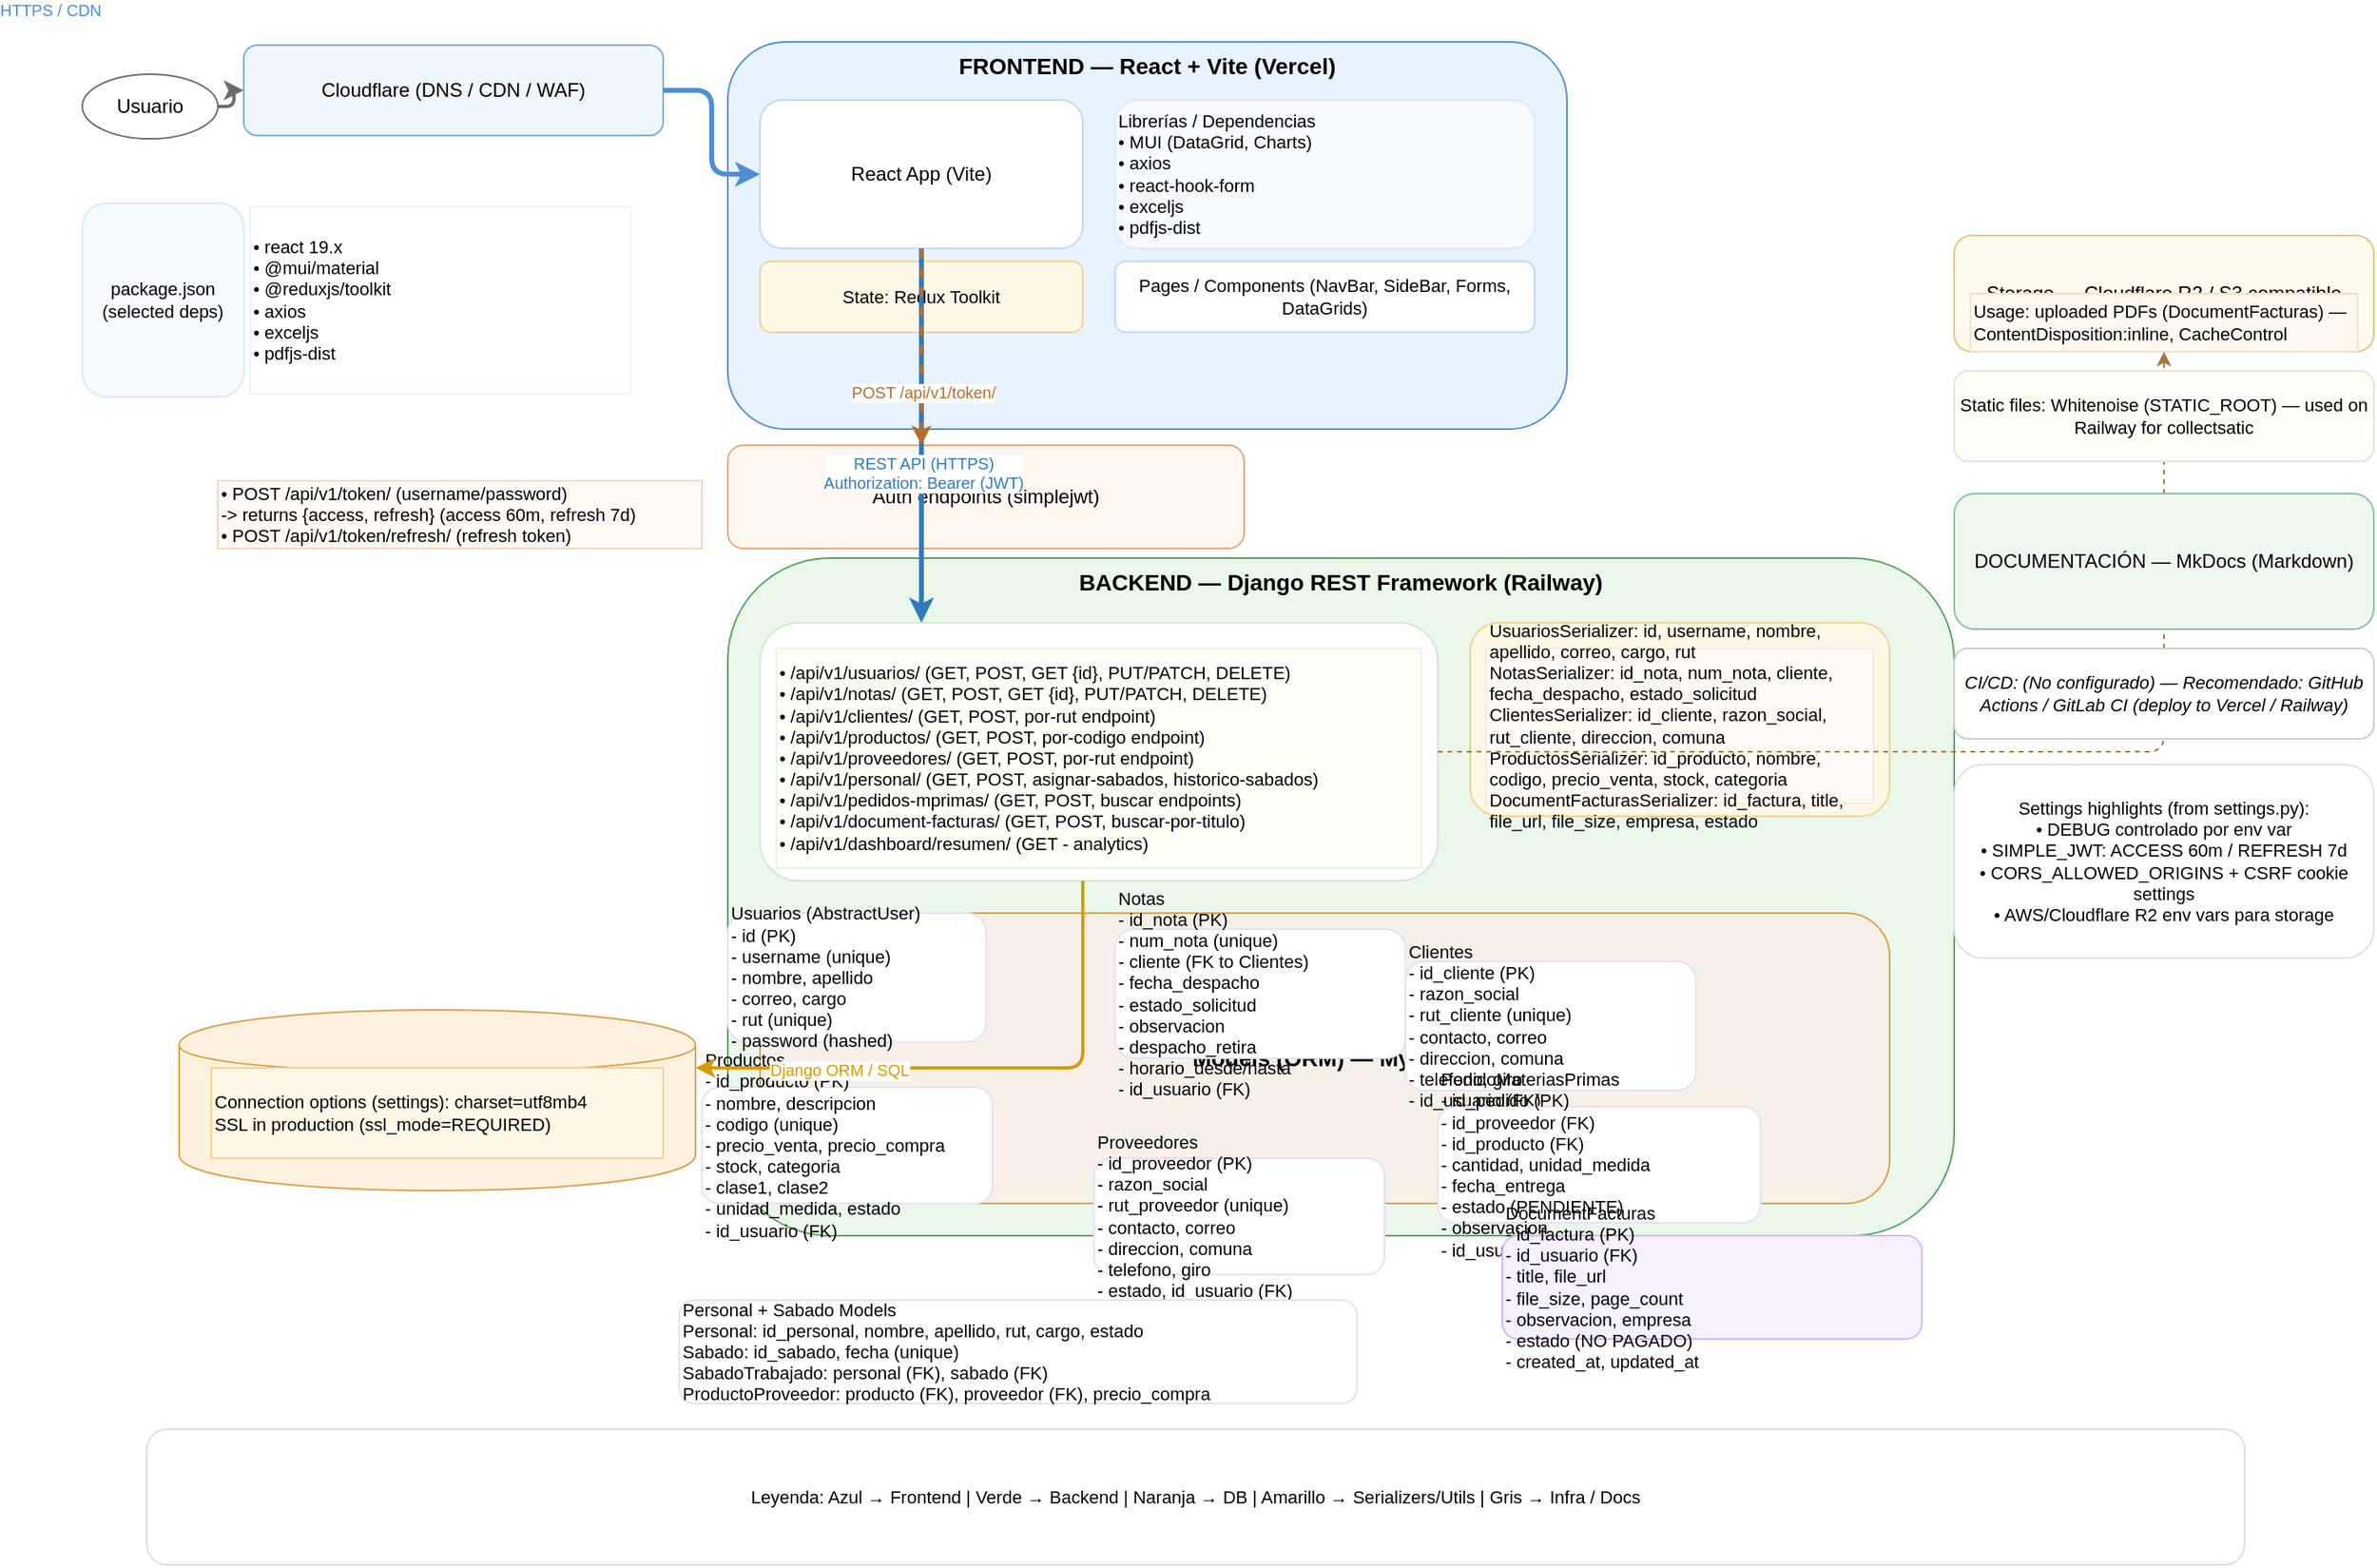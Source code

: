 <mxfile version="27.1.5">
  <diagram id="nota-ventas-detailed" name="NotaVentas - Detailed Visual">
    <mxGraphModel dx="2526" dy="1642" grid="1" gridSize="10" guides="1" tooltips="1" connect="1" arrows="1" fold="1" page="1" pageScale="1" pageWidth="1654" pageHeight="1169" math="0" shadow="0">
      <root>
        <mxCell id="0" />
        <mxCell id="1" parent="0" />
        <mxCell id="2" value="Usuario" style="shape=ellipse;whiteSpace=wrap;html=1;fillColor=#ffffff;strokeColor=#6c6c6c;fontSize=12;" parent="1" vertex="1">
          <mxGeometry x="20" y="40" width="84" height="40" as="geometry" />
        </mxCell>
        <mxCell id="3" value="Cloudflare (DNS / CDN / WAF)" style="rounded=1;whiteSpace=wrap;html=1;fillColor=#eef6fb;strokeColor=#7aaed8;fontSize=12;" parent="1" vertex="1">
          <mxGeometry x="120" y="22" width="260" height="56" as="geometry" />
        </mxCell>
        <mxCell id="edge-user-cloud" style="edgeStyle=orthogonalEdgeStyle;rounded=1;html=1;strokeWidth=2;strokeColor=#6c6c6c;" parent="1" source="2" target="3" edge="1">
          <mxGeometry relative="1" as="geometry" />
        </mxCell>
        <mxCell id="4" value="FRONTEND — React + Vite (Vercel)" style="rounded=1;whiteSpace=wrap;html=1;fillColor=#e8f3ff;strokeColor=#4f8dd8;fontSize=14;fontStyle=1;verticalAlign=top;" parent="1" vertex="1">
          <mxGeometry x="420" y="20" width="520" height="240" as="geometry" />
        </mxCell>
        <mxCell id="5" value="React App (Vite)" style="rounded=1;whiteSpace=wrap;html=1;fillColor=#ffffff;strokeColor=#bcd7ff;fontSize=12;" parent="1" vertex="1">
          <mxGeometry x="440" y="56" width="200" height="92" as="geometry" />
        </mxCell>
        <mxCell id="6" value="Librerías / Dependencias&#xa;• MUI (DataGrid, Charts)&#xa;• axios&#xa;• react-hook-form&#xa;• exceljs &#xa;• pdfjs-dist" style="rounded=1;whiteSpace=wrap;html=1;fillColor=#f7fbff;strokeColor=#d6e9ff;fontSize=11;align=left;" parent="1" vertex="1">
          <mxGeometry x="660" y="56" width="260" height="92" as="geometry" />
        </mxCell>
        <mxCell id="7" value="State: Redux Toolkit" style="rounded=1;whiteSpace=wrap;html=1;fillColor=#fff8e6;strokeColor=#f1d38a;fontSize=11;" parent="1" vertex="1">
          <mxGeometry x="440" y="156" width="200" height="44" as="geometry" />
        </mxCell>
        <mxCell id="8" value="Pages / Components (NavBar, SideBar, Forms, DataGrids)" style="rounded=1;whiteSpace=wrap;html=1;fillColor=#ffffff;strokeColor=#bcd7ff;fontSize=11;" parent="1" vertex="1">
          <mxGeometry x="660" y="156" width="260" height="44" as="geometry" />
        </mxCell>
        <mxCell id="9" style="edgeStyle=orthogonalEdgeStyle;rounded=1;html=1;strokeWidth=3;strokeColor=#4f8dd8;" parent="1" source="3" target="5" edge="1">
          <mxGeometry relative="1" as="geometry" />
        </mxCell>
        <mxCell id="10" value="HTTPS / CDN" style="edgeLabel;html=1;align=center;verticalAlign=middle;resizable=0;fontSize=10;fontColor=#4f8dd8;" parent="1" vertex="1" connectable="0">
          <mxGeometry x="0.45" relative="1" as="geometry" />
        </mxCell>
        <mxCell id="11" value="Auth endpoints (simplejwt)" style="rounded=1;whiteSpace=wrap;html=1;fillColor=#fff7f0;strokeColor=#e3a77a;fontSize=12;" parent="1" vertex="1">
          <mxGeometry x="420" y="270" width="320" height="64" as="geometry" />
        </mxCell>
        <mxCell id="12" value="• POST /api/v1/token/  (username/password)&#xa;  -&gt; returns {access, refresh} (access 60m, refresh 7d)&#xa;• POST /api/v1/token/refresh/  (refresh token)" style="rounded=0;whiteSpace=wrap;html=1;fillColor=#fffaf6;strokeColor=#f3d9c0;align=left;fontSize=11;" parent="1" vertex="1">
          <mxGeometry x="104" y="292" width="300" height="42" as="geometry" />
        </mxCell>
        <mxCell id="13" value="BACKEND — Django REST Framework (Railway)" style="rounded=1;whiteSpace=wrap;html=1;fillColor=#eaf7ea;strokeColor=#54a65a;fontSize=14;fontStyle=1;verticalAlign=top;" parent="1" vertex="1">
          <mxGeometry x="420" y="340" width="760" height="420" as="geometry" />
        </mxCell>
        <mxCell id="14" value="ViewSets / API Endpoints (nota_ventas.api.v1)" style="rounded=1;whiteSpace=wrap;html=1;fillColor=#ffffff;strokeColor=#cfe9cf;fontSize=12;" parent="1" vertex="1">
          <mxGeometry x="440" y="380" width="420" height="160" as="geometry" />
        </mxCell>
        <mxCell id="15" value="• /api/v1/usuarios/   (GET, POST, GET {id}, PUT/PATCH, DELETE)&#xa;• /api/v1/notas/      (GET, POST, GET {id}, PUT/PATCH, DELETE)&#xa;• /api/v1/clientes/   (GET, POST, por-rut endpoint)&#xa;• /api/v1/productos/  (GET, POST, por-codigo endpoint)&#xa;• /api/v1/proveedores/ (GET, POST, por-rut endpoint)&#xa;• /api/v1/personal/    (GET, POST, asignar-sabados, historico-sabados)&#xa;• /api/v1/pedidos-mprimas/ (GET, POST, buscar endpoints)&#xa;• /api/v1/document-facturas/ (GET, POST, buscar-por-titulo)&#xa;• /api/v1/dashboard/resumen/ (GET - analytics)" style="rounded=0;whiteSpace=wrap;html=1;fillColor=#fbfff6;strokeColor=#e6f6df;align=left;fontSize=11;" parent="1" vertex="1">
          <mxGeometry x="450" y="396" width="400" height="136" as="geometry" />
        </mxCell>
        <mxCell id="16" value="Serializers (ejemplos)" style="rounded=1;whiteSpace=wrap;html=1;fillColor=#fff8e6;strokeColor=#f1d38a;fontSize=12;" parent="1" vertex="1">
          <mxGeometry x="880" y="380" width="260" height="120" as="geometry" />
        </mxCell>
        <mxCell id="17" value="UsuariosSerializer: id, username, nombre, apellido, correo, cargo, rut&#xa;NotasSerializer: id_nota, num_nota, cliente, fecha_despacho, estado_solicitud&#xa;ClientesSerializer: id_cliente, razon_social, rut_cliente, direccion, comuna&#xa;ProductosSerializer: id_producto, nombre, codigo, precio_venta, stock, categoria&#xa;DocumentFacturasSerializer: id_factura, title, file_url, file_size, empresa, estado" style="rounded=0;whiteSpace=wrap;html=1;fillColor=#fffaf6;strokeColor=#f6ead8;align=left;fontSize=11;" parent="1" vertex="1">
          <mxGeometry x="890" y="396" width="240" height="96" as="geometry" />
        </mxCell>
        <mxCell id="18" value="Models (ORM) — MySQL" style="rounded=1;whiteSpace=wrap;html=1;fillColor=#f7f0e8;strokeColor=#d9a24a;fontSize=14;fontStyle=1;" parent="1" vertex="1">
          <mxGeometry x="440" y="560" width="700" height="180" as="geometry" />
        </mxCell>
        <mxCell id="19" value="Usuarios (AbstractUser)&#xa;- id (PK)&#xa;- username (unique)&#xa;- nombre, apellido&#xa;- correo, cargo&#xa;- rut (unique)&#xa;- password (hashed)" style="rounded=1;whiteSpace=wrap;html=1;fillColor=#ffffff;strokeColor=#e6dff5;fontSize=11;align=left;" parent="1" vertex="1">
          <mxGeometry x="420" y="560" width="160" height="80" as="geometry" />
        </mxCell>
        <mxCell id="20" value="Notas&#xa;- id_nota (PK)&#xa;- num_nota (unique)&#xa;- cliente (FK to Clientes)&#xa;- fecha_despacho&#xa;- estado_solicitud&#xa;- observacion&#xa;- despacho_retira&#xa;- horario_desde/hasta&#xa;- id_usuario (FK)" style="rounded=1;whiteSpace=wrap;html=1;fillColor=#ffffff;strokeColor=#e6dff5;fontSize=11;align=left;" parent="1" vertex="1">
          <mxGeometry x="660" y="570" width="180" height="80" as="geometry" />
        </mxCell>
        <mxCell id="21" value="Clientes&#xa;- id_cliente (PK)&#xa;- razon_social&#xa;- rut_cliente (unique)&#xa;- contacto, correo&#xa;- direccion, comuna&#xa;- telefono, giro&#xa;- id_usuario (FK)" style="rounded=1;whiteSpace=wrap;html=1;fillColor=#ffffff;strokeColor=#e6dff5;fontSize=11;align=left;" parent="1" vertex="1">
          <mxGeometry x="840" y="590" width="180" height="80" as="geometry" />
        </mxCell>
        <mxCell id="22" value="Productos&#xa;- id_producto (PK)&#xa;- nombre, descripcion&#xa;- codigo (unique)&#xa;- precio_venta, precio_compra&#xa;- stock, categoria&#xa;- clase1, clase2&#xa;- unidad_medida, estado&#xa;- id_usuario (FK)" style="rounded=1;whiteSpace=wrap;html=1;fillColor=#ffffff;strokeColor=#e6dff5;fontSize=11;align=left;" parent="1" vertex="1">
          <mxGeometry x="404" y="668" width="180" height="72" as="geometry" />
        </mxCell>
        <mxCell id="23" value="Proveedores&#xa;- id_proveedor (PK)&#xa;- razon_social&#xa;- rut_proveedor (unique)&#xa;- contacto, correo&#xa;- direccion, comuna&#xa;- telefono, giro&#xa;- estado, id_usuario (FK)" style="rounded=1;whiteSpace=wrap;html=1;fillColor=#ffffff;strokeColor=#e6dff5;fontSize=11;align=left;" parent="1" vertex="1">
          <mxGeometry x="647" y="712" width="180" height="72" as="geometry" />
        </mxCell>
        <mxCell id="24" value="PedidoMateriasPrimas&#xa;- id_pedido (PK)&#xa;- id_proveedor (FK)&#xa;- id_producto (FK)&#xa;- cantidad, unidad_medida&#xa;- fecha_entrega&#xa;- estado (PENDIENTE)&#xa;- observacion&#xa;- id_usuario (FK)" style="rounded=1;whiteSpace=wrap;html=1;fillColor=#ffffff;strokeColor=#e6dff5;fontSize=11;align=left;" parent="1" vertex="1">
          <mxGeometry x="860" y="680" width="200" height="72" as="geometry" />
        </mxCell>
        <mxCell id="25" value="Personal + Sabado Models&#xa;Personal: id_personal, nombre, apellido, rut, cargo, estado&#xa;Sabado: id_sabado, fecha (unique)&#xa;SabadoTrabajado: personal (FK), sabado (FK)&#xa;ProductoProveedor: producto (FK), proveedor (FK), precio_compra" style="rounded=1;whiteSpace=wrap;html=1;fillColor=#ffffff;strokeColor=#e6dff5;fontSize=11;align=left;" parent="1" vertex="1">
          <mxGeometry x="390" y="800" width="420" height="64" as="geometry" />
        </mxCell>
        <mxCell id="26" value="DocumentFacturas&#xa;- id_factura (PK)&#xa;- id_usuario (FK)&#xa;- title, file_url&#xa;- file_size, page_count&#xa;- observacion, empresa&#xa;- estado (NO PAGADO)&#xa;- created_at, updated_at" style="rounded=1;whiteSpace=wrap;html=1;fillColor=#f6f0ff;strokeColor=#d0b6ff;fontSize=11;align=left;" parent="1" vertex="1">
          <mxGeometry x="900" y="760" width="260" height="64" as="geometry" />
        </mxCell>
        <mxCell id="27" value="DATABASE — MySQL (Railway)" style="shape=cylinder;whiteSpace=wrap;html=1;fillColor=#fff1e0;strokeColor=#d9a24a;fontSize=14;fontStyle=1;" parent="1" vertex="1">
          <mxGeometry x="80" y="620" width="320" height="112" as="geometry" />
        </mxCell>
        <mxCell id="28" value="Connection options (settings): charset=utf8mb4&#xa;SSL in production (ssl_mode=REQUIRED)" style="rounded=0;whiteSpace=wrap;html=1;fillColor=#fff8e6;strokeColor=#f1d38a;align=left;fontSize=11;" parent="1" vertex="1">
          <mxGeometry x="100" y="656" width="280" height="56" as="geometry" />
        </mxCell>
        <mxCell id="29" value="Storage — Cloudflare R2 / S3 compatible" style="rounded=1;whiteSpace=wrap;html=1;fillColor=#fffaf0;strokeColor=#e9c27a;fontSize=12;" parent="1" vertex="1">
          <mxGeometry x="1180" y="140" width="260" height="72" as="geometry" />
        </mxCell>
        <mxCell id="30" value="Usage: uploaded PDFs (DocumentFacturas) — ContentDisposition:inline, CacheControl" style="rounded=0;whiteSpace=wrap;html=1;fillColor=#fff8f0;strokeColor=#f0e0c0;align=left;fontSize=11;" parent="1" vertex="1">
          <mxGeometry x="1190" y="176" width="240" height="36" as="geometry" />
        </mxCell>
        <mxCell id="31" style="edgeStyle=orthogonalEdgeStyle;rounded=1;html=1;strokeWidth=3;strokeColor=#2f7bbf;" parent="1" source="5" target="14" edge="1">
          <mxGeometry relative="1" as="geometry">
            <Array as="points">
              <mxPoint x="540" y="156" />
              <mxPoint x="540" y="380" />
            </Array>
          </mxGeometry>
        </mxCell>
        <mxCell id="32" value="REST API (HTTPS)&#xa;Authorization: Bearer (JWT)" style="edgeLabel;html=1;align=center;verticalAlign=middle;resizable=0;fontSize=10;fontColor=#2f7bbf;" parent="31" vertex="1" connectable="0">
          <mxGeometry x="0.2" y="0.45" relative="1" as="geometry" />
        </mxCell>
        <mxCell id="33" style="edgeStyle=orthogonalEdgeStyle;rounded=1;html=1;strokeWidth=2;dashed=1;strokeColor=#b66e2f;" parent="1" source="5" target="11" edge="1">
          <mxGeometry relative="1" as="geometry">
            <Array as="points">
              <mxPoint x="520" y="120" />
              <mxPoint x="470" y="300" />
            </Array>
          </mxGeometry>
        </mxCell>
        <mxCell id="34" value="POST /api/v1/token/" style="edgeLabel;html=1;align=center;verticalAlign=middle;resizable=0;fontSize=10;fontColor=#b66e2f;" parent="33" vertex="1" connectable="0">
          <mxGeometry x="0.45" y="0.5" relative="1" as="geometry" />
        </mxCell>
        <mxCell id="35" style="edgeStyle=orthogonalEdgeStyle;rounded=1;html=1;strokeWidth=2;strokeColor=#d79b00;" parent="1" source="14" target="27" edge="1">
          <mxGeometry relative="1" as="geometry">
            <Array as="points">
              <mxPoint x="640" y="540" />
              <mxPoint x="240" y="656" />
            </Array>
          </mxGeometry>
        </mxCell>
        <mxCell id="36" value="Django ORM / SQL" style="edgeLabel;html=1;align=center;verticalAlign=middle;resizable=0;fontSize=10;fontColor=#d79b00;" parent="35" vertex="1" connectable="0">
          <mxGeometry x="0.5" y="0.4" relative="1" as="geometry" />
        </mxCell>
        <mxCell id="37" style="edgeStyle=orthogonalEdgeStyle;rounded=1;html=1;strokeWidth=1;dashed=1;strokeColor=#9d7c3d;" parent="1" source="14" target="29" edge="1">
          <mxGeometry relative="1" as="geometry" />
        </mxCell>
        <mxCell id="38" value="Upload / Signed URLs (R2) / download via file_url" style="edgeLabel;html=1;align=center;verticalAlign=middle;resizable=0;fontSize=10;fontColor=#9d7c3d;" parent="37" vertex="1" connectable="0">
          <mxGeometry x="0.45" y="0.5" relative="1" as="geometry" />
        </mxCell>
        <mxCell id="39" value="Static files: Whitenoise (STATIC_ROOT) — used on Railway for collectsatic" style="rounded=1;whiteSpace=wrap;html=1;fillColor=#fffdf8;strokeColor=#e9e1d6;fontSize=11;" parent="1" vertex="1">
          <mxGeometry x="1180" y="224" width="260" height="56" as="geometry" />
        </mxCell>
        <mxCell id="40" value="DOCUMENTACIÓN — MkDocs (Markdown)" style="rounded=1;whiteSpace=wrap;html=1;fillColor=#f0f7f0;strokeColor=#88c298;fontSize=12;" parent="1" vertex="1">
          <mxGeometry x="1180" y="300" width="260" height="84" as="geometry" />
        </mxCell>
        <mxCell id="41" value="CI/CD: (No configurado) — Recomendado: GitHub Actions / GitLab CI (deploy to Vercel / Railway)" style="rounded=1;whiteSpace=wrap;html=1;fillColor=#ffffff;strokeColor=#cccccc;fontSize=11;fontStyle=2;" parent="1" vertex="1">
          <mxGeometry x="1180" y="396" width="260" height="56" as="geometry" />
        </mxCell>
        <mxCell id="42" value="Settings highlights (from settings.py):&#xa;• DEBUG controlado por env var&#xa;• SIMPLE_JWT: ACCESS 60m / REFRESH 7d&#xa;• CORS_ALLOWED_ORIGINS + CSRF cookie settings&#xa;• AWS/Cloudflare R2 env vars para storage" style="rounded=1;whiteSpace=wrap;html=1;fillColor=#ffffff;strokeColor=#e0e0e0;fontSize=11;" parent="1" vertex="1">
          <mxGeometry x="1180" y="468" width="260" height="120" as="geometry" />
        </mxCell>
        <mxCell id="43" value="package.json (selected deps)" style="rounded=1;whiteSpace=wrap;html=1;fillColor=#f7fbff;strokeColor=#d6e9ff;fontSize=11;" parent="1" vertex="1">
          <mxGeometry x="20" y="120" width="100" height="120" as="geometry" />
        </mxCell>
        <mxCell id="44" value="• react 19.x&#xa;• @mui/material&#xa;• @reduxjs/toolkit&#xa;• axios&#xa;• exceljs&#xa;• pdfjs-dist" style="rounded=0;whiteSpace=wrap;html=1;fillColor=#ffffff;strokeColor=#ebf3ff;align=left;fontSize=11;" parent="1" vertex="1">
          <mxGeometry x="124" y="122" width="236" height="116" as="geometry" />
        </mxCell>
        <mxCell id="45" value="Leyenda: Azul → Frontend | Verde → Backend | Naranja → DB | Amarillo → Serializers/Utils | Gris → Infra / Docs" style="rounded=1;whiteSpace=wrap;html=1;fillColor=#ffffff;strokeColor=#dddddd;fontSize=11;" parent="1" vertex="1">
          <mxGeometry x="60" y="880" width="1300" height="84" as="geometry" />
        </mxCell>
      </root>
    </mxGraphModel>
  </diagram>
</mxfile>
